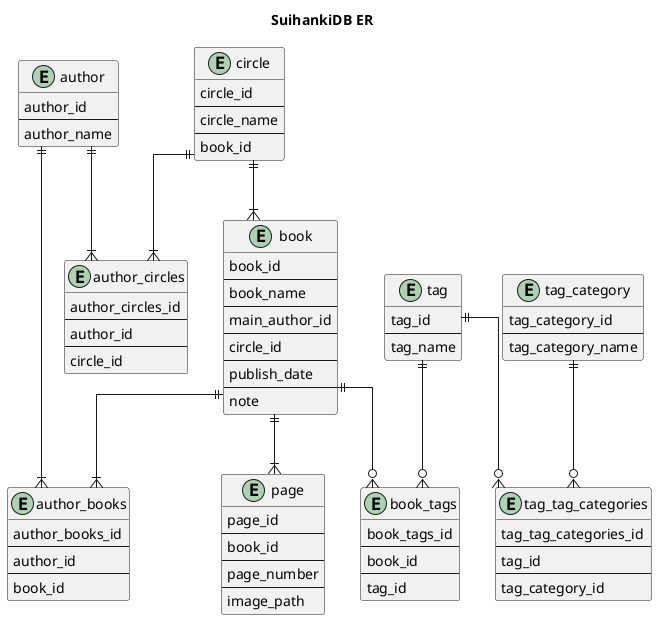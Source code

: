 @startuml

title SuihankiDB ER
skinparam linetype ortho

' single entities
entity "author" as a {
    author_id
    --
    author_name
}
entity "book" as b {
    book_id
    --
    book_name
    --
    main_author_id
    --
    circle_id
    --
    publish_date
    --
    note
}
entity "circle" as c {
    circle_id
    --
    circle_name
    --
    book_id
}
' entity "mylist" as m {
'     mylist_id
'     --
'     mylist_name
'     --
'     user_id
' }
entity "page" as p {
    page_id
    --
    book_id
    --
    page_number
    --
    image_path
}
entity "tag" as t {
    tag_id
    --
    tag_name
}
entity "tag_category" as tc {
    tag_category_id
    --
    tag_category_name
}
' entity "user" as u {
'     user_id
'     --
'     user_name
'     --
'     password
' }

' intermediate entities
entity "author_books" as ab {
    author_books_id
    --
    author_id
    --
    book_id
}
entity "author_circles" as ac {
    author_circles_id
    --
    author_id
    --
    circle_id
}
' entity "book_mylists" as bm {
'     book_mylists_id
'     --
'     book_id
'     --
'     mylist_id
' }
entity "book_tags" as bt {
    book_tags_id
    --
    book_id
    --
    tag_id
}
entity "tag_tag_categories" as ttc {
    tag_tag_categories_id
    --
    tag_id
    --
    tag_category_id
}

' author contains
a ||--|{ ab
a ||--|{ ac

' book contains
b ||--|{ p
b ||--|{ ab
' b ||--|{ bm
b ||--o{ bt

' circle contains
c ||--|{ b
c ||--|{ ac

' mylist contains
' m ||--|{ bm

' tag contains
t ||--o{ bt
t ||--o{ ttc

' tag_category contains
tc ||--o{ ttc

' user contains
' u ||--o{ m

@enduml